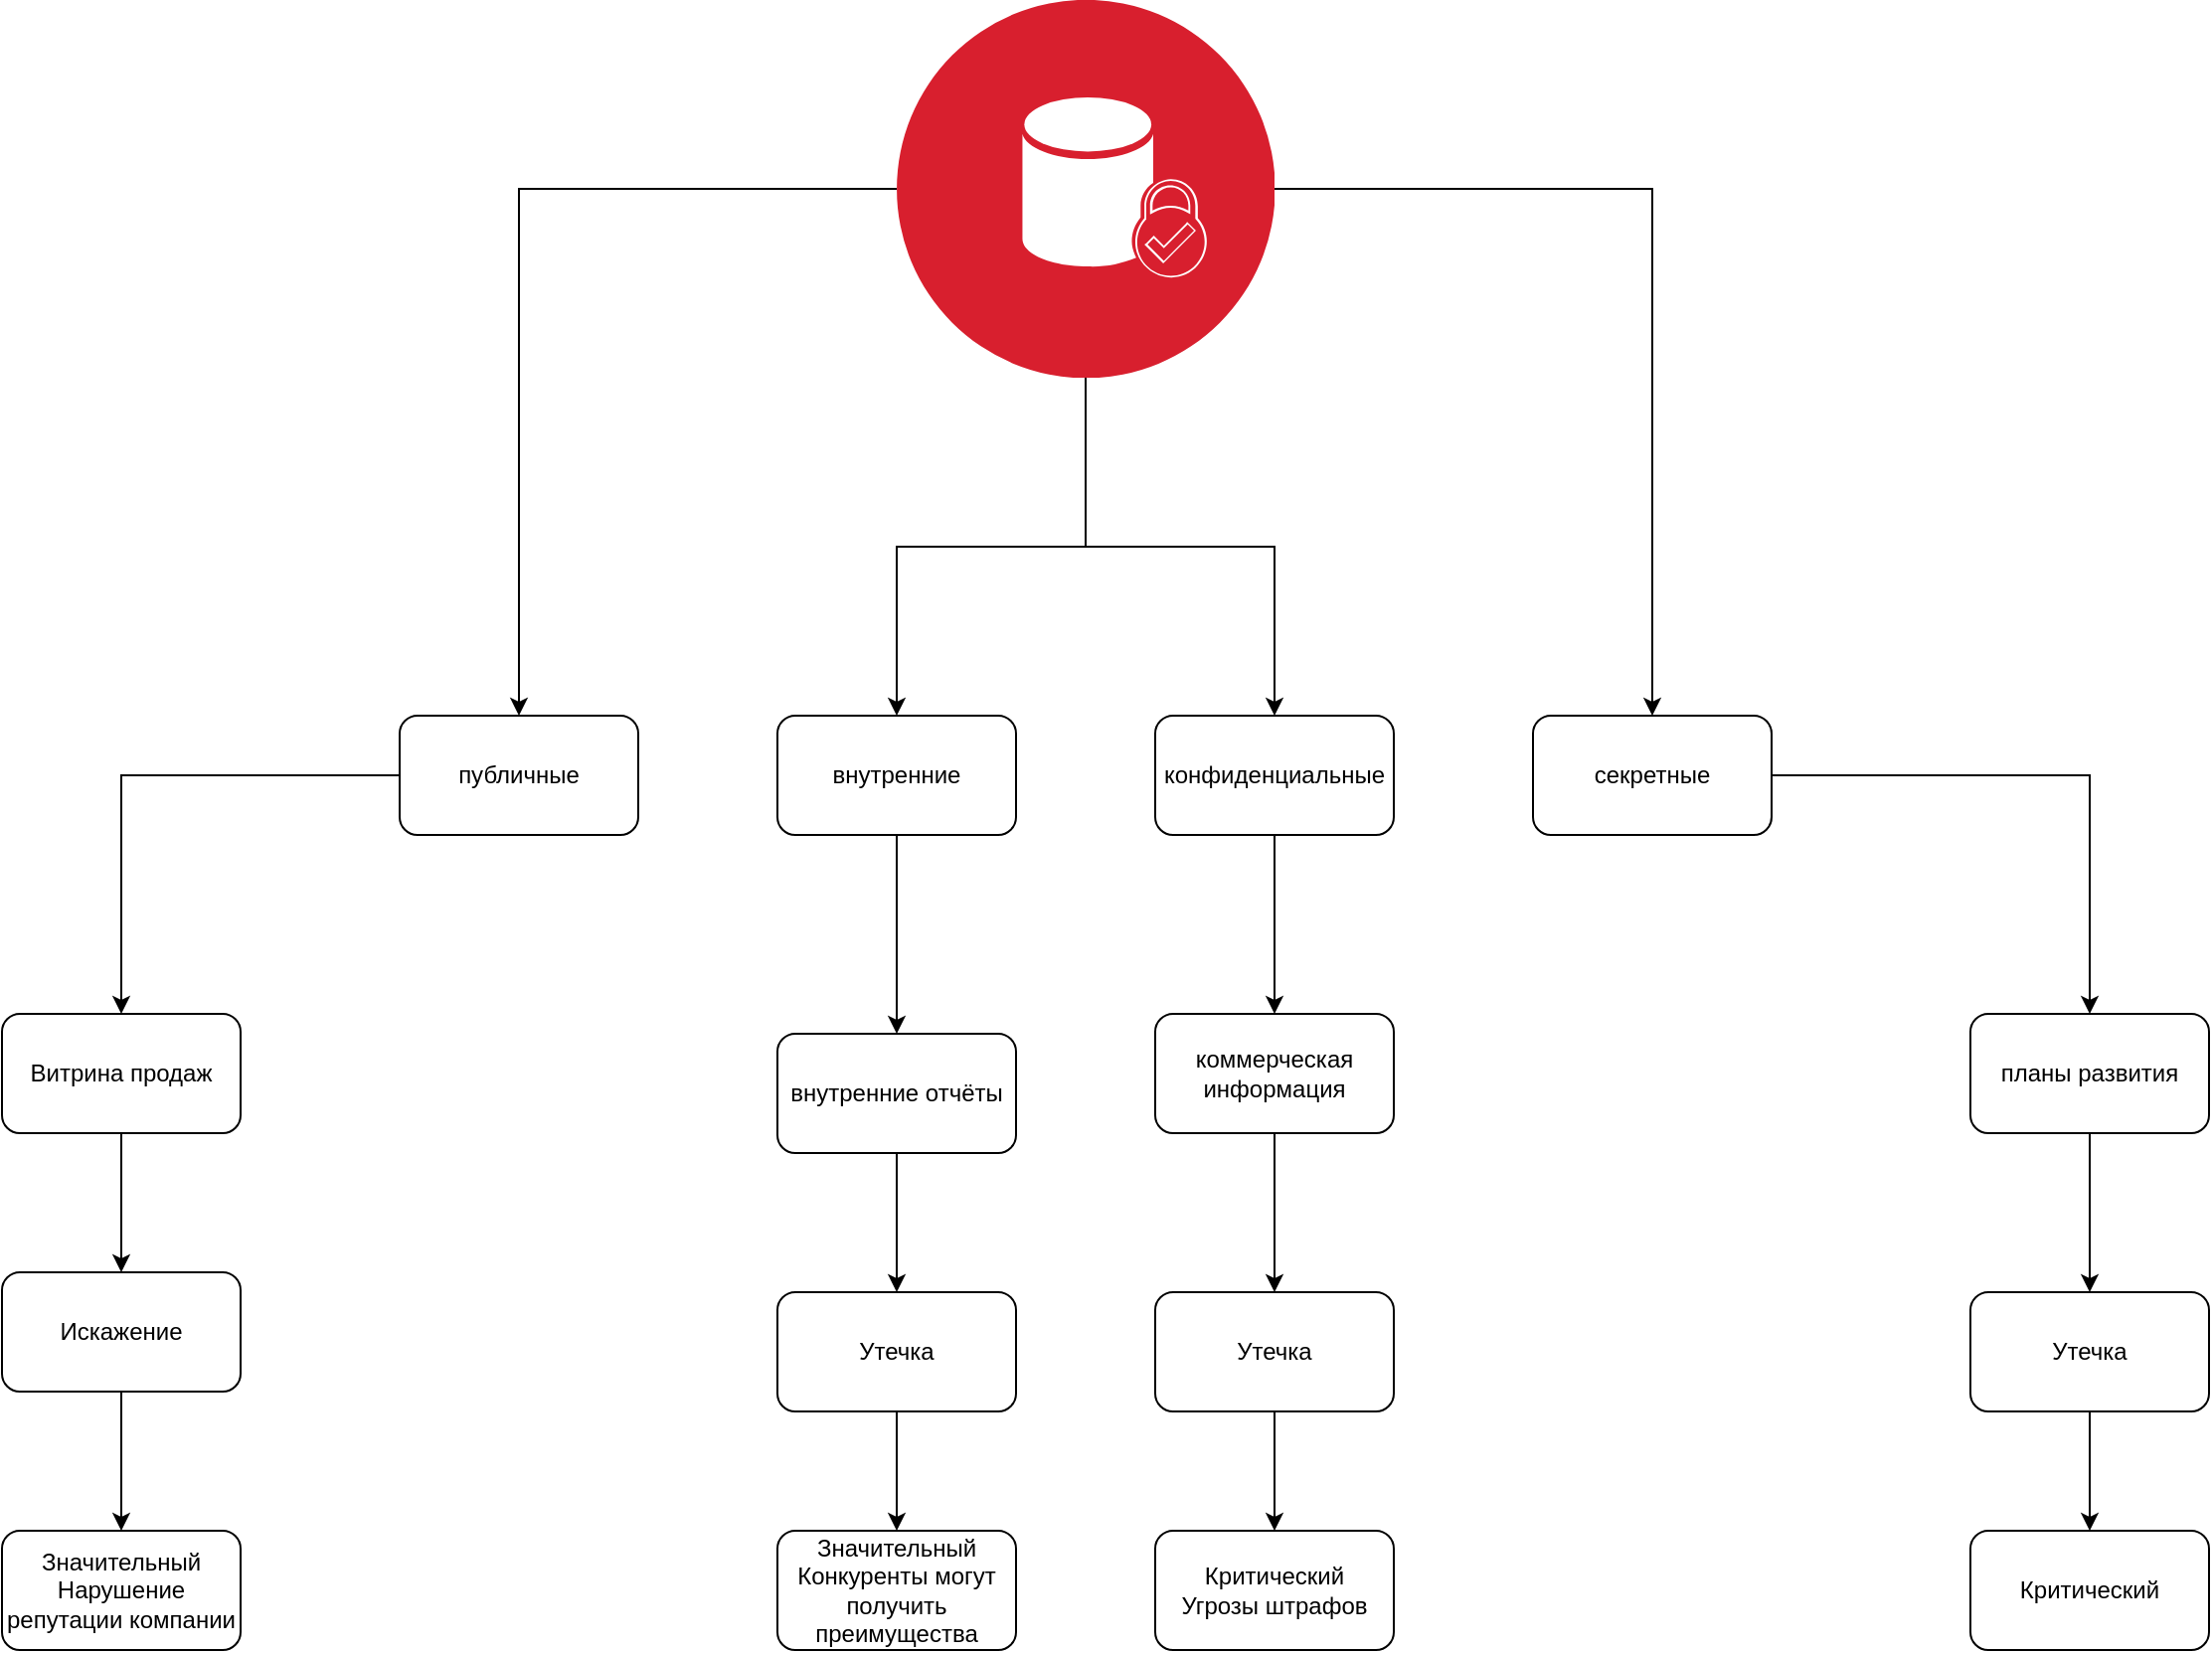 <mxfile version="24.8.9">
  <diagram name="Страница — 1" id="_KknKMzlzBRJMHoOBl-6">
    <mxGraphModel dx="2743" dy="1404" grid="1" gridSize="10" guides="1" tooltips="1" connect="1" arrows="1" fold="1" page="1" pageScale="1" pageWidth="827" pageHeight="1169" math="0" shadow="0">
      <root>
        <mxCell id="0" />
        <mxCell id="1" parent="0" />
        <mxCell id="G1__U824Zd7NwgqffQxT-6" style="edgeStyle=orthogonalEdgeStyle;rounded=0;orthogonalLoop=1;jettySize=auto;html=1;entryX=0.5;entryY=0;entryDx=0;entryDy=0;" edge="1" parent="1" source="G1__U824Zd7NwgqffQxT-1" target="G1__U824Zd7NwgqffQxT-2">
          <mxGeometry relative="1" as="geometry" />
        </mxCell>
        <mxCell id="G1__U824Zd7NwgqffQxT-7" style="edgeStyle=orthogonalEdgeStyle;rounded=0;orthogonalLoop=1;jettySize=auto;html=1;entryX=0.5;entryY=0;entryDx=0;entryDy=0;" edge="1" parent="1" source="G1__U824Zd7NwgqffQxT-1" target="G1__U824Zd7NwgqffQxT-3">
          <mxGeometry relative="1" as="geometry" />
        </mxCell>
        <mxCell id="G1__U824Zd7NwgqffQxT-8" style="edgeStyle=orthogonalEdgeStyle;rounded=0;orthogonalLoop=1;jettySize=auto;html=1;entryX=0.5;entryY=0;entryDx=0;entryDy=0;" edge="1" parent="1" source="G1__U824Zd7NwgqffQxT-1" target="G1__U824Zd7NwgqffQxT-4">
          <mxGeometry relative="1" as="geometry" />
        </mxCell>
        <mxCell id="G1__U824Zd7NwgqffQxT-9" style="edgeStyle=orthogonalEdgeStyle;rounded=0;orthogonalLoop=1;jettySize=auto;html=1;entryX=0.5;entryY=0;entryDx=0;entryDy=0;" edge="1" parent="1" source="G1__U824Zd7NwgqffQxT-1" target="G1__U824Zd7NwgqffQxT-5">
          <mxGeometry relative="1" as="geometry" />
        </mxCell>
        <mxCell id="G1__U824Zd7NwgqffQxT-1" value="" style="image;aspect=fixed;perimeter=ellipsePerimeter;html=1;align=center;shadow=0;dashed=0;fontColor=#4277BB;labelBackgroundColor=default;fontSize=12;spacingTop=3;image=img/lib/ibm/security/data_security.svg;" vertex="1" parent="1">
          <mxGeometry x="300" y="180" width="190" height="190" as="geometry" />
        </mxCell>
        <mxCell id="G1__U824Zd7NwgqffQxT-19" style="edgeStyle=orthogonalEdgeStyle;rounded=0;orthogonalLoop=1;jettySize=auto;html=1;entryX=0.5;entryY=0;entryDx=0;entryDy=0;" edge="1" parent="1" source="G1__U824Zd7NwgqffQxT-2" target="G1__U824Zd7NwgqffQxT-11">
          <mxGeometry relative="1" as="geometry" />
        </mxCell>
        <mxCell id="G1__U824Zd7NwgqffQxT-2" value="публичные" style="rounded=1;whiteSpace=wrap;html=1;" vertex="1" parent="1">
          <mxGeometry x="50" y="540" width="120" height="60" as="geometry" />
        </mxCell>
        <mxCell id="G1__U824Zd7NwgqffQxT-20" style="edgeStyle=orthogonalEdgeStyle;rounded=0;orthogonalLoop=1;jettySize=auto;html=1;entryX=0.5;entryY=0;entryDx=0;entryDy=0;" edge="1" parent="1" source="G1__U824Zd7NwgqffQxT-3" target="G1__U824Zd7NwgqffQxT-12">
          <mxGeometry relative="1" as="geometry" />
        </mxCell>
        <mxCell id="G1__U824Zd7NwgqffQxT-3" value="внутренние" style="rounded=1;whiteSpace=wrap;html=1;" vertex="1" parent="1">
          <mxGeometry x="240" y="540" width="120" height="60" as="geometry" />
        </mxCell>
        <mxCell id="G1__U824Zd7NwgqffQxT-22" style="edgeStyle=orthogonalEdgeStyle;rounded=0;orthogonalLoop=1;jettySize=auto;html=1;entryX=0.5;entryY=0;entryDx=0;entryDy=0;" edge="1" parent="1" source="G1__U824Zd7NwgqffQxT-4" target="G1__U824Zd7NwgqffQxT-14">
          <mxGeometry relative="1" as="geometry" />
        </mxCell>
        <mxCell id="G1__U824Zd7NwgqffQxT-4" value="конфиденциальные" style="rounded=1;whiteSpace=wrap;html=1;" vertex="1" parent="1">
          <mxGeometry x="430" y="540" width="120" height="60" as="geometry" />
        </mxCell>
        <mxCell id="G1__U824Zd7NwgqffQxT-25" style="edgeStyle=orthogonalEdgeStyle;rounded=0;orthogonalLoop=1;jettySize=auto;html=1;entryX=0.5;entryY=0;entryDx=0;entryDy=0;" edge="1" parent="1" source="G1__U824Zd7NwgqffQxT-5" target="G1__U824Zd7NwgqffQxT-17">
          <mxGeometry relative="1" as="geometry" />
        </mxCell>
        <mxCell id="G1__U824Zd7NwgqffQxT-5" value="секретные" style="rounded=1;whiteSpace=wrap;html=1;" vertex="1" parent="1">
          <mxGeometry x="620" y="540" width="120" height="60" as="geometry" />
        </mxCell>
        <mxCell id="G1__U824Zd7NwgqffQxT-28" style="edgeStyle=orthogonalEdgeStyle;rounded=0;orthogonalLoop=1;jettySize=auto;html=1;" edge="1" parent="1" source="G1__U824Zd7NwgqffQxT-11" target="G1__U824Zd7NwgqffQxT-26">
          <mxGeometry relative="1" as="geometry" />
        </mxCell>
        <mxCell id="G1__U824Zd7NwgqffQxT-11" value="Витрина продаж" style="rounded=1;whiteSpace=wrap;html=1;" vertex="1" parent="1">
          <mxGeometry x="-150" y="690" width="120" height="60" as="geometry" />
        </mxCell>
        <mxCell id="G1__U824Zd7NwgqffQxT-33" style="edgeStyle=orthogonalEdgeStyle;rounded=0;orthogonalLoop=1;jettySize=auto;html=1;entryX=0.5;entryY=0;entryDx=0;entryDy=0;" edge="1" parent="1" source="G1__U824Zd7NwgqffQxT-12" target="G1__U824Zd7NwgqffQxT-31">
          <mxGeometry relative="1" as="geometry" />
        </mxCell>
        <mxCell id="G1__U824Zd7NwgqffQxT-12" value="внутренние отчёты" style="rounded=1;whiteSpace=wrap;html=1;" vertex="1" parent="1">
          <mxGeometry x="240" y="700" width="120" height="60" as="geometry" />
        </mxCell>
        <mxCell id="G1__U824Zd7NwgqffQxT-39" style="edgeStyle=orthogonalEdgeStyle;rounded=0;orthogonalLoop=1;jettySize=auto;html=1;entryX=0.5;entryY=0;entryDx=0;entryDy=0;" edge="1" parent="1" source="G1__U824Zd7NwgqffQxT-14" target="G1__U824Zd7NwgqffQxT-37">
          <mxGeometry relative="1" as="geometry" />
        </mxCell>
        <mxCell id="G1__U824Zd7NwgqffQxT-14" value="коммерческая информация" style="rounded=1;whiteSpace=wrap;html=1;" vertex="1" parent="1">
          <mxGeometry x="430" y="690" width="120" height="60" as="geometry" />
        </mxCell>
        <mxCell id="G1__U824Zd7NwgqffQxT-45" style="edgeStyle=orthogonalEdgeStyle;rounded=0;orthogonalLoop=1;jettySize=auto;html=1;entryX=0.5;entryY=0;entryDx=0;entryDy=0;" edge="1" parent="1" source="G1__U824Zd7NwgqffQxT-17" target="G1__U824Zd7NwgqffQxT-43">
          <mxGeometry relative="1" as="geometry" />
        </mxCell>
        <mxCell id="G1__U824Zd7NwgqffQxT-17" value="планы развития" style="rounded=1;whiteSpace=wrap;html=1;" vertex="1" parent="1">
          <mxGeometry x="840" y="690" width="120" height="60" as="geometry" />
        </mxCell>
        <mxCell id="G1__U824Zd7NwgqffQxT-30" style="edgeStyle=orthogonalEdgeStyle;rounded=0;orthogonalLoop=1;jettySize=auto;html=1;entryX=0.5;entryY=0;entryDx=0;entryDy=0;" edge="1" parent="1" source="G1__U824Zd7NwgqffQxT-26" target="G1__U824Zd7NwgqffQxT-29">
          <mxGeometry relative="1" as="geometry" />
        </mxCell>
        <mxCell id="G1__U824Zd7NwgqffQxT-26" value="Искажение" style="rounded=1;whiteSpace=wrap;html=1;" vertex="1" parent="1">
          <mxGeometry x="-150" y="820" width="120" height="60" as="geometry" />
        </mxCell>
        <mxCell id="G1__U824Zd7NwgqffQxT-29" value="Значительный&lt;br&gt;Нарушение репутации компании" style="rounded=1;whiteSpace=wrap;html=1;" vertex="1" parent="1">
          <mxGeometry x="-150" y="950" width="120" height="60" as="geometry" />
        </mxCell>
        <mxCell id="G1__U824Zd7NwgqffQxT-34" style="edgeStyle=orthogonalEdgeStyle;rounded=0;orthogonalLoop=1;jettySize=auto;html=1;entryX=0.5;entryY=0;entryDx=0;entryDy=0;" edge="1" parent="1" source="G1__U824Zd7NwgqffQxT-31" target="G1__U824Zd7NwgqffQxT-32">
          <mxGeometry relative="1" as="geometry" />
        </mxCell>
        <mxCell id="G1__U824Zd7NwgqffQxT-31" value="Утечка" style="rounded=1;whiteSpace=wrap;html=1;" vertex="1" parent="1">
          <mxGeometry x="240" y="830" width="120" height="60" as="geometry" />
        </mxCell>
        <mxCell id="G1__U824Zd7NwgqffQxT-32" value="Значительный&lt;br&gt;Конкуренты могут получить преимущества" style="rounded=1;whiteSpace=wrap;html=1;" vertex="1" parent="1">
          <mxGeometry x="240" y="950" width="120" height="60" as="geometry" />
        </mxCell>
        <mxCell id="G1__U824Zd7NwgqffQxT-40" style="edgeStyle=orthogonalEdgeStyle;rounded=0;orthogonalLoop=1;jettySize=auto;html=1;entryX=0.5;entryY=0;entryDx=0;entryDy=0;" edge="1" parent="1" source="G1__U824Zd7NwgqffQxT-37" target="G1__U824Zd7NwgqffQxT-38">
          <mxGeometry relative="1" as="geometry" />
        </mxCell>
        <mxCell id="G1__U824Zd7NwgqffQxT-37" value="Утечка" style="rounded=1;whiteSpace=wrap;html=1;" vertex="1" parent="1">
          <mxGeometry x="430" y="830" width="120" height="60" as="geometry" />
        </mxCell>
        <mxCell id="G1__U824Zd7NwgqffQxT-38" value="Критический&lt;br&gt;Угрозы штрафов" style="rounded=1;whiteSpace=wrap;html=1;" vertex="1" parent="1">
          <mxGeometry x="430" y="950" width="120" height="60" as="geometry" />
        </mxCell>
        <mxCell id="G1__U824Zd7NwgqffQxT-46" style="edgeStyle=orthogonalEdgeStyle;rounded=0;orthogonalLoop=1;jettySize=auto;html=1;entryX=0.5;entryY=0;entryDx=0;entryDy=0;" edge="1" parent="1" source="G1__U824Zd7NwgqffQxT-43" target="G1__U824Zd7NwgqffQxT-44">
          <mxGeometry relative="1" as="geometry" />
        </mxCell>
        <mxCell id="G1__U824Zd7NwgqffQxT-43" value="Утечка" style="rounded=1;whiteSpace=wrap;html=1;" vertex="1" parent="1">
          <mxGeometry x="840" y="830" width="120" height="60" as="geometry" />
        </mxCell>
        <mxCell id="G1__U824Zd7NwgqffQxT-44" value="Критический" style="rounded=1;whiteSpace=wrap;html=1;" vertex="1" parent="1">
          <mxGeometry x="840" y="950" width="120" height="60" as="geometry" />
        </mxCell>
      </root>
    </mxGraphModel>
  </diagram>
</mxfile>
